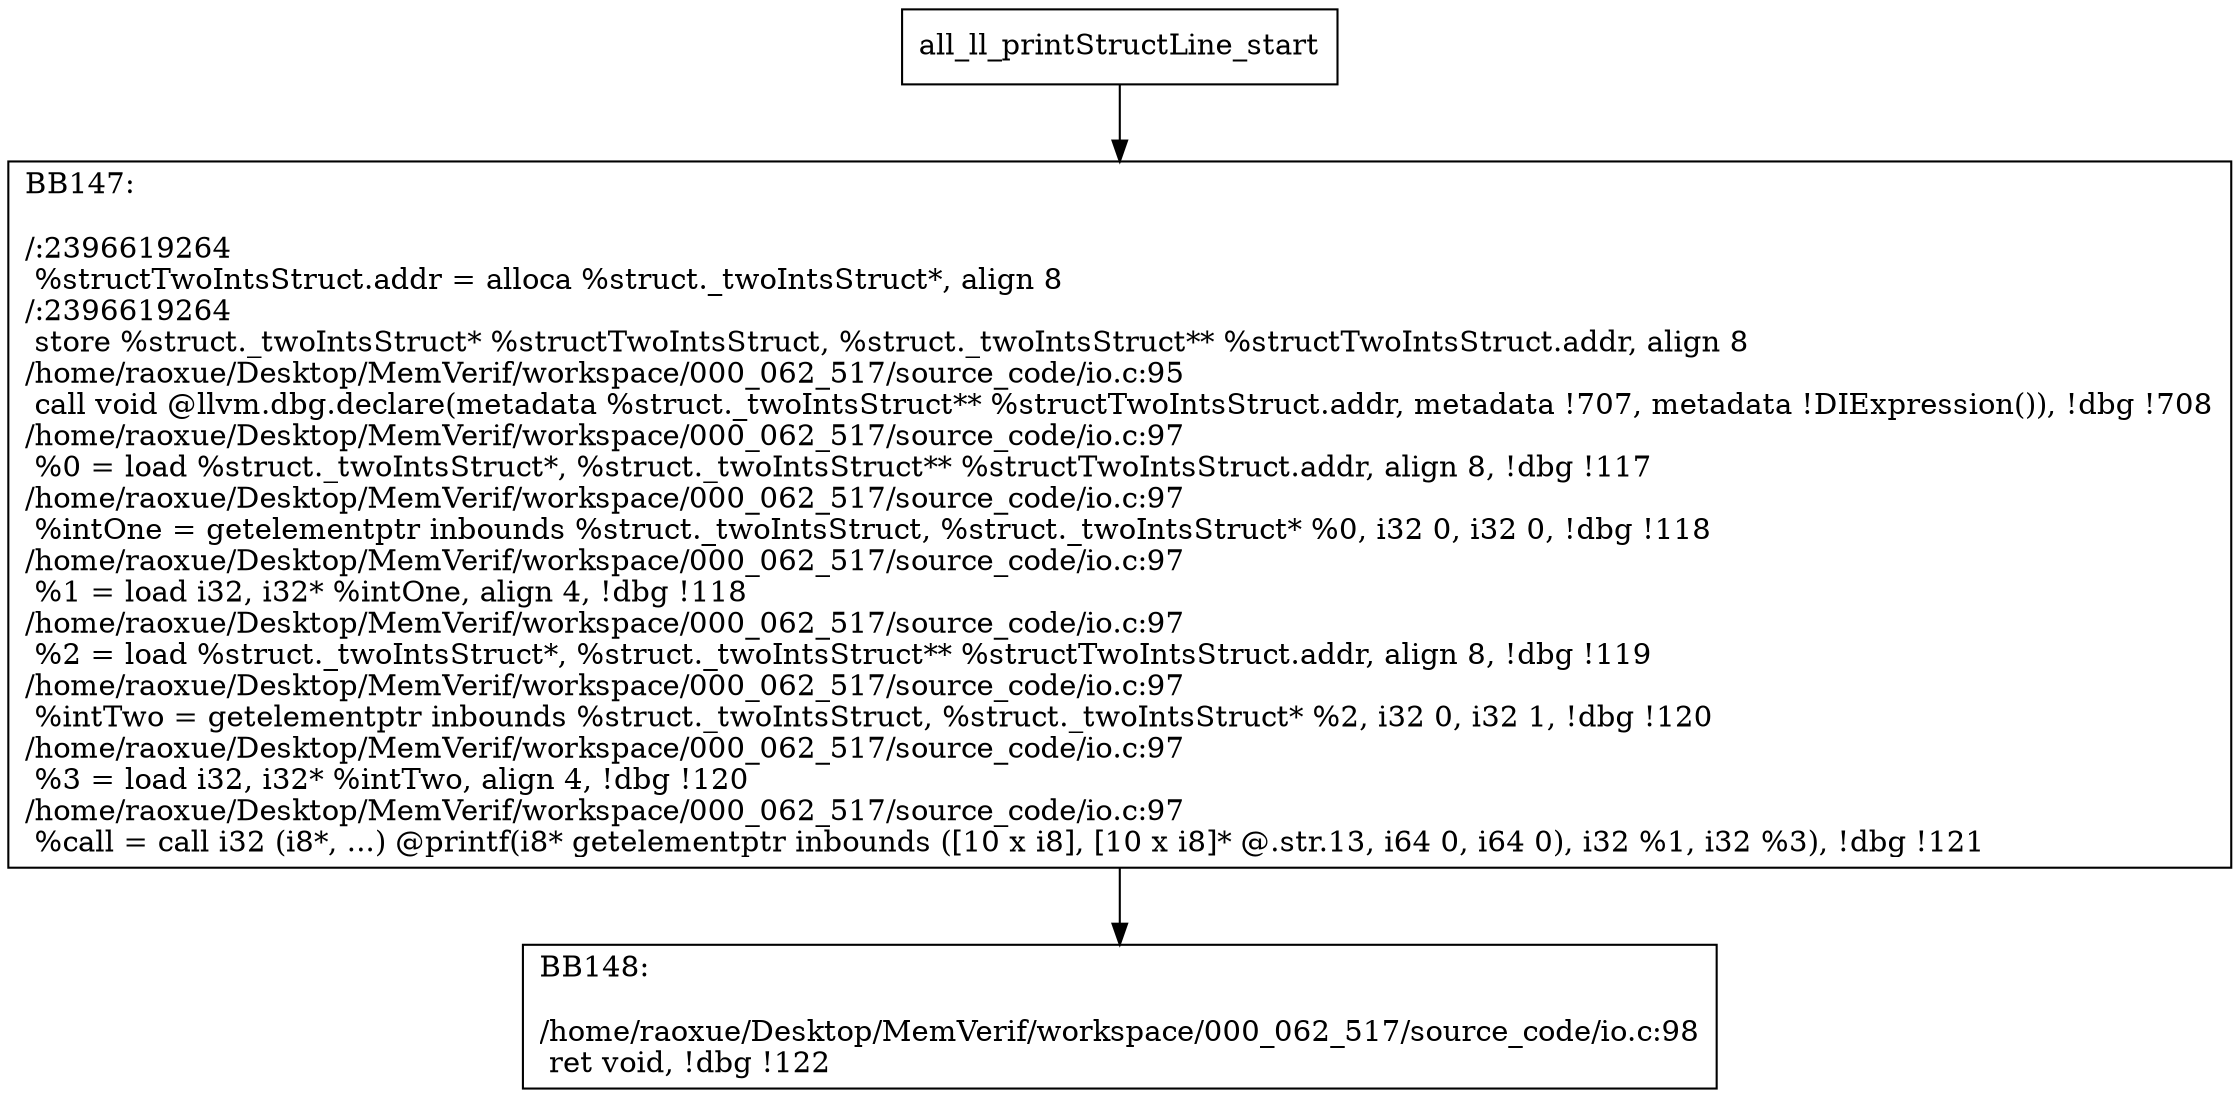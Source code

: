 digraph "CFG for'all_ll_printStructLine' function" {
	BBall_ll_printStructLine_start[shape=record,label="{all_ll_printStructLine_start}"];
	BBall_ll_printStructLine_start-> all_ll_printStructLineBB147;
	all_ll_printStructLineBB147 [shape=record, label="{BB147:\l\l/:2396619264\l
  %structTwoIntsStruct.addr = alloca %struct._twoIntsStruct*, align 8\l
/:2396619264\l
  store %struct._twoIntsStruct* %structTwoIntsStruct, %struct._twoIntsStruct** %structTwoIntsStruct.addr, align 8\l
/home/raoxue/Desktop/MemVerif/workspace/000_062_517/source_code/io.c:95\l
  call void @llvm.dbg.declare(metadata %struct._twoIntsStruct** %structTwoIntsStruct.addr, metadata !707, metadata !DIExpression()), !dbg !708\l
/home/raoxue/Desktop/MemVerif/workspace/000_062_517/source_code/io.c:97\l
  %0 = load %struct._twoIntsStruct*, %struct._twoIntsStruct** %structTwoIntsStruct.addr, align 8, !dbg !117\l
/home/raoxue/Desktop/MemVerif/workspace/000_062_517/source_code/io.c:97\l
  %intOne = getelementptr inbounds %struct._twoIntsStruct, %struct._twoIntsStruct* %0, i32 0, i32 0, !dbg !118\l
/home/raoxue/Desktop/MemVerif/workspace/000_062_517/source_code/io.c:97\l
  %1 = load i32, i32* %intOne, align 4, !dbg !118\l
/home/raoxue/Desktop/MemVerif/workspace/000_062_517/source_code/io.c:97\l
  %2 = load %struct._twoIntsStruct*, %struct._twoIntsStruct** %structTwoIntsStruct.addr, align 8, !dbg !119\l
/home/raoxue/Desktop/MemVerif/workspace/000_062_517/source_code/io.c:97\l
  %intTwo = getelementptr inbounds %struct._twoIntsStruct, %struct._twoIntsStruct* %2, i32 0, i32 1, !dbg !120\l
/home/raoxue/Desktop/MemVerif/workspace/000_062_517/source_code/io.c:97\l
  %3 = load i32, i32* %intTwo, align 4, !dbg !120\l
/home/raoxue/Desktop/MemVerif/workspace/000_062_517/source_code/io.c:97\l
  %call = call i32 (i8*, ...) @printf(i8* getelementptr inbounds ([10 x i8], [10 x i8]* @.str.13, i64 0, i64 0), i32 %1, i32 %3), !dbg !121\l
}"];
	all_ll_printStructLineBB147-> all_ll_printStructLineBB148;
	all_ll_printStructLineBB148 [shape=record, label="{BB148:\l\l/home/raoxue/Desktop/MemVerif/workspace/000_062_517/source_code/io.c:98\l
  ret void, !dbg !122\l
}"];
}
